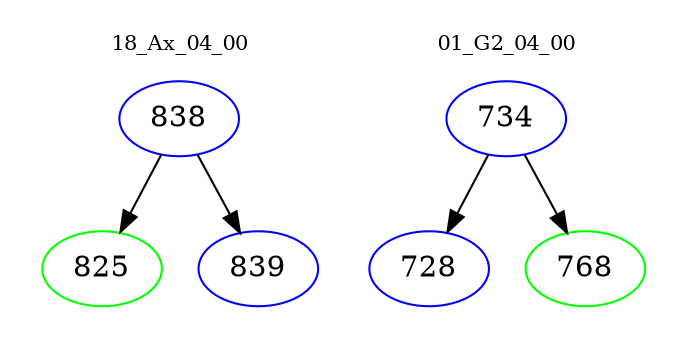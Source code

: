 digraph{
subgraph cluster_0 {
color = white
label = "18_Ax_04_00";
fontsize=10;
T0_838 [label="838", color="blue"]
T0_838 -> T0_825 [color="black"]
T0_825 [label="825", color="green"]
T0_838 -> T0_839 [color="black"]
T0_839 [label="839", color="blue"]
}
subgraph cluster_1 {
color = white
label = "01_G2_04_00";
fontsize=10;
T1_734 [label="734", color="blue"]
T1_734 -> T1_728 [color="black"]
T1_728 [label="728", color="blue"]
T1_734 -> T1_768 [color="black"]
T1_768 [label="768", color="green"]
}
}
